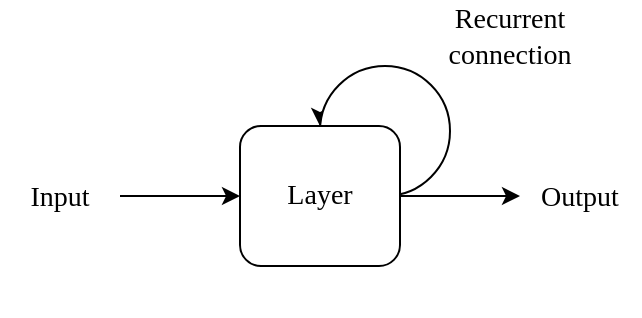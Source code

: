 <mxfile version="16.4.6" type="device"><diagram id="fhqG7NVx-2wkWgv02VU_" name="Page-1"><mxGraphModel dx="443" dy="340" grid="1" gridSize="10" guides="1" tooltips="1" connect="1" arrows="1" fold="1" page="1" pageScale="1" pageWidth="850" pageHeight="1100" math="0" shadow="0"><root><mxCell id="0"/><mxCell id="1" parent="0"/><mxCell id="gEsRJM1WGq24dO3ocUUG-14" style="edgeStyle=none;rounded=0;orthogonalLoop=1;jettySize=auto;html=1;entryX=0.5;entryY=0;entryDx=0;entryDy=0;fontSize=14;elbow=vertical;" edge="1" parent="1" target="gEsRJM1WGq24dO3ocUUG-1"><mxGeometry relative="1" as="geometry"><mxPoint x="420" y="273" as="sourcePoint"/></mxGeometry></mxCell><mxCell id="gEsRJM1WGq24dO3ocUUG-8" value="" style="ellipse;whiteSpace=wrap;html=1;aspect=fixed;fontSize=14;fillColor=default;" vertex="1" parent="1"><mxGeometry x="420" y="250" width="65" height="65" as="geometry"/></mxCell><mxCell id="gEsRJM1WGq24dO3ocUUG-1" value="Layer" style="rounded=1;whiteSpace=wrap;html=1;fontFamily=Times New Roman;fontSize=14;" vertex="1" parent="1"><mxGeometry x="380" y="280" width="80" height="70" as="geometry"/></mxCell><mxCell id="gEsRJM1WGq24dO3ocUUG-2" value="" style="endArrow=classic;html=1;rounded=0;fontSize=14;entryX=0;entryY=0.5;entryDx=0;entryDy=0;exitX=1;exitY=0.5;exitDx=0;exitDy=0;" edge="1" parent="1" source="gEsRJM1WGq24dO3ocUUG-4" target="gEsRJM1WGq24dO3ocUUG-1"><mxGeometry width="50" height="50" relative="1" as="geometry"><mxPoint x="420" y="400" as="sourcePoint"/><mxPoint x="440" y="420" as="targetPoint"/><Array as="points"/></mxGeometry></mxCell><mxCell id="gEsRJM1WGq24dO3ocUUG-3" value="" style="endArrow=classic;html=1;rounded=0;fontSize=14;entryX=0;entryY=0.5;entryDx=0;entryDy=0;exitX=1;exitY=0.5;exitDx=0;exitDy=0;" edge="1" parent="1" source="gEsRJM1WGq24dO3ocUUG-1" target="gEsRJM1WGq24dO3ocUUG-5"><mxGeometry width="50" height="50" relative="1" as="geometry"><mxPoint x="419.5" y="300" as="sourcePoint"/><mxPoint x="419.5" y="240" as="targetPoint"/></mxGeometry></mxCell><mxCell id="gEsRJM1WGq24dO3ocUUG-4" value="&lt;font face=&quot;Times New Roman&quot;&gt;Input&lt;/font&gt;" style="text;html=1;strokeColor=none;fillColor=none;align=center;verticalAlign=middle;whiteSpace=wrap;rounded=0;fontSize=14;" vertex="1" parent="1"><mxGeometry x="260" y="300" width="60" height="30" as="geometry"/></mxCell><mxCell id="gEsRJM1WGq24dO3ocUUG-5" value="&lt;font face=&quot;Times New Roman&quot;&gt;Output&lt;/font&gt;" style="text;html=1;strokeColor=none;fillColor=none;align=center;verticalAlign=middle;whiteSpace=wrap;rounded=0;fontSize=14;" vertex="1" parent="1"><mxGeometry x="520" y="300" width="60" height="30" as="geometry"/></mxCell><mxCell id="gEsRJM1WGq24dO3ocUUG-13" style="rounded=0;orthogonalLoop=1;jettySize=auto;html=1;entryX=0;entryY=0.5;entryDx=0;entryDy=0;fontSize=14;elbow=vertical;" edge="1" parent="1"><mxGeometry relative="1" as="geometry"><mxPoint x="507.5" y="366.25" as="sourcePoint"/><mxPoint x="507.5" y="366.25" as="targetPoint"/><Array as="points"/></mxGeometry></mxCell><mxCell id="gEsRJM1WGq24dO3ocUUG-15" value="&lt;font face=&quot;Times New Roman&quot;&gt;Recurrent connection&lt;/font&gt;" style="text;html=1;strokeColor=none;fillColor=none;align=center;verticalAlign=middle;whiteSpace=wrap;rounded=0;fontSize=14;" vertex="1" parent="1"><mxGeometry x="485" y="220" width="60" height="30" as="geometry"/></mxCell></root></mxGraphModel></diagram></mxfile>